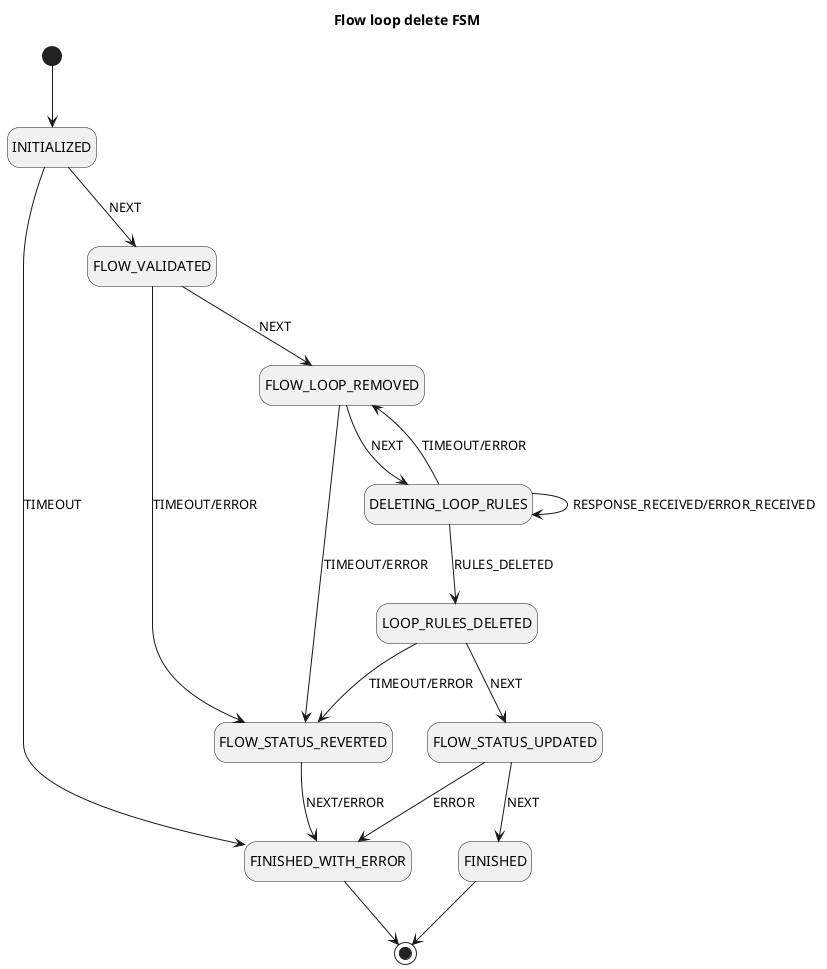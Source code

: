 @startuml
hide empty description
title Flow loop delete FSM

[*] -d-> INITIALIZED

INITIALIZED --> FLOW_VALIDATED : NEXT
INITIALIZED --> FINISHED_WITH_ERROR : TIMEOUT

FLOW_VALIDATED --> FLOW_LOOP_REMOVED : NEXT
FLOW_VALIDATED --> FLOW_STATUS_REVERTED : TIMEOUT/ERROR

FLOW_LOOP_REMOVED --> DELETING_LOOP_RULES : NEXT
FLOW_LOOP_REMOVED --> FLOW_STATUS_REVERTED : TIMEOUT/ERROR

DELETING_LOOP_RULES --> DELETING_LOOP_RULES : RESPONSE_RECEIVED/ERROR_RECEIVED
DELETING_LOOP_RULES --> LOOP_RULES_DELETED : RULES_DELETED
DELETING_LOOP_RULES --> FLOW_LOOP_REMOVED : TIMEOUT/ERROR

LOOP_RULES_DELETED --> FLOW_STATUS_UPDATED : NEXT
LOOP_RULES_DELETED --> FLOW_STATUS_REVERTED : TIMEOUT/ERROR

FLOW_STATUS_UPDATED --> FINISHED : NEXT
FLOW_STATUS_UPDATED --> FINISHED_WITH_ERROR : ERROR

FLOW_STATUS_REVERTED --> FINISHED_WITH_ERROR : NEXT/ERROR

FINISHED --> [*]
FINISHED_WITH_ERROR --> [*]
@enduml